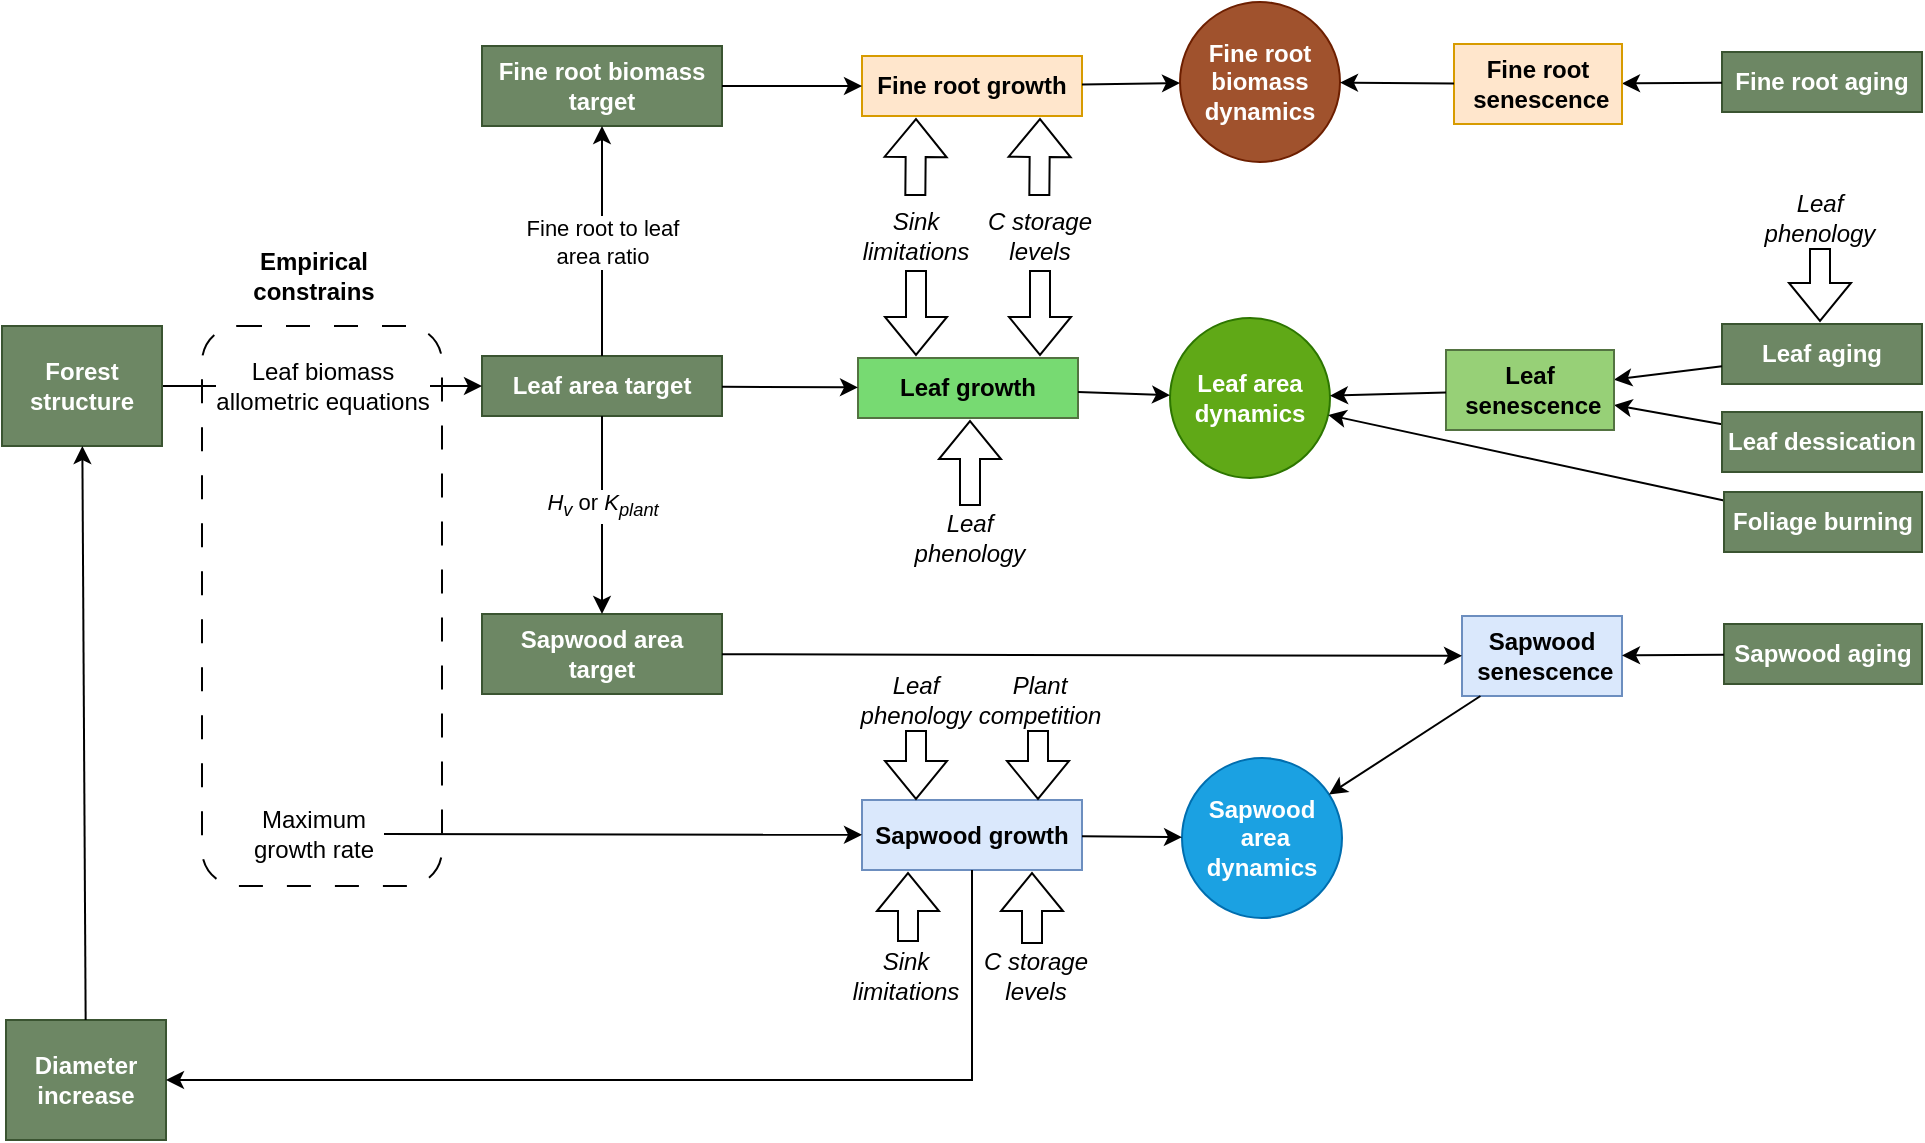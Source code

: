 <mxfile version="21.3.3" type="device">
  <diagram name="Pàgina-1" id="g46RYpogiAM8ngN2JjXp">
    <mxGraphModel dx="1434" dy="822" grid="1" gridSize="10" guides="1" tooltips="1" connect="1" arrows="1" fold="1" page="1" pageScale="1" pageWidth="1169" pageHeight="827" math="0" shadow="0">
      <root>
        <mxCell id="0" />
        <mxCell id="1" parent="0" />
        <mxCell id="vOK00NILXzaMB6cu8Ia9-5" value="" style="rounded=1;whiteSpace=wrap;html=1;dashed=1;dashPattern=12 12;" parent="1" vertex="1">
          <mxGeometry x="150" y="290" width="120" height="280" as="geometry" />
        </mxCell>
        <mxCell id="1HyrMnBhpy3HkWfxnY-A-2" value="&lt;b&gt;Leaf area target&lt;/b&gt;" style="rounded=0;whiteSpace=wrap;html=1;fillColor=#6d8764;fontColor=#ffffff;strokeColor=#3A5431;" parent="1" vertex="1">
          <mxGeometry x="290" y="305" width="120" height="30" as="geometry" />
        </mxCell>
        <mxCell id="1HyrMnBhpy3HkWfxnY-A-3" value="" style="endArrow=classic;html=1;rounded=0;" parent="1" source="1HyrMnBhpy3HkWfxnY-A-11" target="1HyrMnBhpy3HkWfxnY-A-2" edge="1">
          <mxGeometry relative="1" as="geometry">
            <mxPoint x="370" y="255" as="sourcePoint" />
            <mxPoint x="470" y="255" as="targetPoint" />
          </mxGeometry>
        </mxCell>
        <mxCell id="1HyrMnBhpy3HkWfxnY-A-4" value="&lt;font style=&quot;font-size: 12px;&quot;&gt;Leaf biomass&lt;br&gt;allometric equations&lt;/font&gt;" style="edgeLabel;resizable=0;html=1;align=center;verticalAlign=middle;" parent="1HyrMnBhpy3HkWfxnY-A-3" connectable="0" vertex="1">
          <mxGeometry relative="1" as="geometry" />
        </mxCell>
        <mxCell id="1HyrMnBhpy3HkWfxnY-A-5" value="&lt;b&gt;Fine root biomass target&lt;/b&gt;" style="rounded=0;whiteSpace=wrap;html=1;fillColor=#6d8764;fontColor=#ffffff;strokeColor=#3A5431;" parent="1" vertex="1">
          <mxGeometry x="290" y="150" width="120" height="40" as="geometry" />
        </mxCell>
        <mxCell id="1HyrMnBhpy3HkWfxnY-A-6" value="" style="endArrow=classic;html=1;rounded=0;" parent="1" source="1HyrMnBhpy3HkWfxnY-A-2" target="1HyrMnBhpy3HkWfxnY-A-5" edge="1">
          <mxGeometry relative="1" as="geometry">
            <mxPoint x="310" y="240" as="sourcePoint" />
            <mxPoint x="410" y="240" as="targetPoint" />
          </mxGeometry>
        </mxCell>
        <mxCell id="1HyrMnBhpy3HkWfxnY-A-7" value="Fine root to leaf &lt;br&gt;area ratio" style="edgeLabel;resizable=0;html=1;align=center;verticalAlign=middle;" parent="1HyrMnBhpy3HkWfxnY-A-6" connectable="0" vertex="1">
          <mxGeometry relative="1" as="geometry" />
        </mxCell>
        <mxCell id="1HyrMnBhpy3HkWfxnY-A-8" value="&lt;b&gt;Sapwood area &lt;br&gt;target&lt;/b&gt;" style="rounded=0;whiteSpace=wrap;html=1;fillColor=#6d8764;fontColor=#ffffff;strokeColor=#3A5431;" parent="1" vertex="1">
          <mxGeometry x="290" y="434" width="120" height="40" as="geometry" />
        </mxCell>
        <mxCell id="1HyrMnBhpy3HkWfxnY-A-9" value="" style="endArrow=classic;html=1;rounded=0;" parent="1" source="1HyrMnBhpy3HkWfxnY-A-2" target="1HyrMnBhpy3HkWfxnY-A-8" edge="1">
          <mxGeometry relative="1" as="geometry">
            <mxPoint x="360" y="290" as="sourcePoint" />
            <mxPoint x="360" y="200" as="targetPoint" />
            <Array as="points">
              <mxPoint x="350" y="350" />
            </Array>
          </mxGeometry>
        </mxCell>
        <mxCell id="1HyrMnBhpy3HkWfxnY-A-10" value="&lt;i&gt;H&lt;sub&gt;v&lt;/sub&gt;&lt;/i&gt; or &lt;i&gt;K&lt;sub&gt;plant&lt;/sub&gt;&lt;/i&gt;" style="edgeLabel;resizable=0;html=1;align=center;verticalAlign=middle;" parent="1HyrMnBhpy3HkWfxnY-A-9" connectable="0" vertex="1">
          <mxGeometry relative="1" as="geometry">
            <mxPoint y="-5" as="offset" />
          </mxGeometry>
        </mxCell>
        <mxCell id="1HyrMnBhpy3HkWfxnY-A-11" value="&lt;b&gt;Forest structure&lt;/b&gt;" style="rounded=0;whiteSpace=wrap;html=1;fillColor=#6d8764;fontColor=#ffffff;strokeColor=#3A5431;" parent="1" vertex="1">
          <mxGeometry x="50" y="290" width="80" height="60" as="geometry" />
        </mxCell>
        <mxCell id="1HyrMnBhpy3HkWfxnY-A-12" value="&lt;b&gt;Sapwood&lt;br&gt;&amp;nbsp;senescence&lt;/b&gt;" style="rounded=0;whiteSpace=wrap;html=1;fillColor=#dae8fc;strokeColor=#6c8ebf;" parent="1" vertex="1">
          <mxGeometry x="780" y="435" width="80" height="40" as="geometry" />
        </mxCell>
        <mxCell id="1HyrMnBhpy3HkWfxnY-A-13" value="" style="endArrow=classic;html=1;rounded=0;" parent="1" source="1HyrMnBhpy3HkWfxnY-A-8" target="1HyrMnBhpy3HkWfxnY-A-12" edge="1">
          <mxGeometry width="50" height="50" relative="1" as="geometry">
            <mxPoint x="290" y="331" as="sourcePoint" />
            <mxPoint x="340" y="281" as="targetPoint" />
          </mxGeometry>
        </mxCell>
        <mxCell id="1HyrMnBhpy3HkWfxnY-A-14" value="&lt;b&gt;Leaf growth&lt;/b&gt;" style="rounded=0;whiteSpace=wrap;html=1;fillColor=#77da72;strokeColor=#537341;" parent="1" vertex="1">
          <mxGeometry x="478" y="306" width="110" height="30" as="geometry" />
        </mxCell>
        <mxCell id="1HyrMnBhpy3HkWfxnY-A-15" value="" style="endArrow=classic;html=1;rounded=0;" parent="1" source="1HyrMnBhpy3HkWfxnY-A-2" target="1HyrMnBhpy3HkWfxnY-A-14" edge="1">
          <mxGeometry width="50" height="50" relative="1" as="geometry">
            <mxPoint x="420" y="420" as="sourcePoint" />
            <mxPoint x="490" y="421" as="targetPoint" />
          </mxGeometry>
        </mxCell>
        <mxCell id="1HyrMnBhpy3HkWfxnY-A-16" value="&lt;b&gt;Fine root growth&lt;/b&gt;" style="rounded=0;whiteSpace=wrap;html=1;fillColor=#ffe6cc;strokeColor=#d79b00;" parent="1" vertex="1">
          <mxGeometry x="480" y="155" width="110" height="30" as="geometry" />
        </mxCell>
        <mxCell id="1HyrMnBhpy3HkWfxnY-A-17" value="" style="endArrow=classic;html=1;rounded=0;" parent="1" source="1HyrMnBhpy3HkWfxnY-A-5" target="1HyrMnBhpy3HkWfxnY-A-16" edge="1">
          <mxGeometry width="50" height="50" relative="1" as="geometry">
            <mxPoint x="420" y="305" as="sourcePoint" />
            <mxPoint x="488" y="305" as="targetPoint" />
          </mxGeometry>
        </mxCell>
        <mxCell id="1HyrMnBhpy3HkWfxnY-A-22" value="" style="shape=flexArrow;endArrow=classic;html=1;rounded=0;" parent="1" edge="1">
          <mxGeometry width="50" height="50" relative="1" as="geometry">
            <mxPoint x="503" y="598" as="sourcePoint" />
            <mxPoint x="503" y="563" as="targetPoint" />
          </mxGeometry>
        </mxCell>
        <mxCell id="1HyrMnBhpy3HkWfxnY-A-23" value="&lt;i&gt;Sink limitations&lt;/i&gt;" style="text;html=1;strokeColor=none;fillColor=none;align=center;verticalAlign=middle;whiteSpace=wrap;rounded=0;" parent="1" vertex="1">
          <mxGeometry x="472" y="600" width="60" height="30" as="geometry" />
        </mxCell>
        <mxCell id="1HyrMnBhpy3HkWfxnY-A-24" value="&lt;b&gt;Sapwood growth&lt;/b&gt;" style="rounded=0;whiteSpace=wrap;html=1;fillColor=#dae8fc;strokeColor=#6c8ebf;" parent="1" vertex="1">
          <mxGeometry x="480" y="527" width="110" height="35" as="geometry" />
        </mxCell>
        <mxCell id="1HyrMnBhpy3HkWfxnY-A-25" value="" style="endArrow=classic;html=1;rounded=0;" parent="1" source="1HyrMnBhpy3HkWfxnY-A-30" target="1HyrMnBhpy3HkWfxnY-A-24" edge="1">
          <mxGeometry width="50" height="50" relative="1" as="geometry">
            <mxPoint x="360" y="510" as="sourcePoint" />
            <mxPoint x="490" y="425" as="targetPoint" />
          </mxGeometry>
        </mxCell>
        <mxCell id="1HyrMnBhpy3HkWfxnY-A-26" value="" style="shape=flexArrow;endArrow=classic;html=1;rounded=0;" parent="1" edge="1">
          <mxGeometry width="50" height="50" relative="1" as="geometry">
            <mxPoint x="565" y="599" as="sourcePoint" />
            <mxPoint x="565" y="563" as="targetPoint" />
          </mxGeometry>
        </mxCell>
        <mxCell id="1HyrMnBhpy3HkWfxnY-A-27" value="&lt;i&gt;C storage levels&lt;/i&gt;" style="text;html=1;strokeColor=none;fillColor=none;align=center;verticalAlign=middle;whiteSpace=wrap;rounded=0;" parent="1" vertex="1">
          <mxGeometry x="537" y="600" width="60" height="30" as="geometry" />
        </mxCell>
        <mxCell id="1HyrMnBhpy3HkWfxnY-A-28" value="" style="shape=flexArrow;endArrow=classic;html=1;rounded=0;" parent="1" edge="1">
          <mxGeometry width="50" height="50" relative="1" as="geometry">
            <mxPoint x="507" y="262" as="sourcePoint" />
            <mxPoint x="507" y="305" as="targetPoint" />
          </mxGeometry>
        </mxCell>
        <mxCell id="1HyrMnBhpy3HkWfxnY-A-29" value="&lt;i&gt;Sink limitations&lt;/i&gt;" style="text;html=1;strokeColor=none;fillColor=none;align=center;verticalAlign=middle;whiteSpace=wrap;rounded=0;" parent="1" vertex="1">
          <mxGeometry x="477" y="230" width="60" height="30" as="geometry" />
        </mxCell>
        <mxCell id="1HyrMnBhpy3HkWfxnY-A-30" value="Maximum growth rate" style="text;html=1;strokeColor=none;fillColor=none;align=center;verticalAlign=middle;whiteSpace=wrap;rounded=0;" parent="1" vertex="1">
          <mxGeometry x="171" y="529" width="70" height="30" as="geometry" />
        </mxCell>
        <mxCell id="1HyrMnBhpy3HkWfxnY-A-31" value="&lt;b&gt;Leaf aging&lt;/b&gt;" style="rounded=0;whiteSpace=wrap;html=1;fillColor=#6d8764;fontColor=#ffffff;strokeColor=#3A5431;" parent="1" vertex="1">
          <mxGeometry x="910" y="289" width="100" height="30" as="geometry" />
        </mxCell>
        <mxCell id="1HyrMnBhpy3HkWfxnY-A-32" value="&lt;b&gt;Leaf area dynamics&lt;/b&gt;" style="ellipse;whiteSpace=wrap;html=1;aspect=fixed;fillColor=#60a917;strokeColor=#2D7600;fontColor=#ffffff;" parent="1" vertex="1">
          <mxGeometry x="634" y="286" width="80" height="80" as="geometry" />
        </mxCell>
        <mxCell id="1HyrMnBhpy3HkWfxnY-A-33" value="" style="endArrow=classic;html=1;rounded=0;" parent="1" source="1HyrMnBhpy3HkWfxnY-A-14" target="1HyrMnBhpy3HkWfxnY-A-32" edge="1">
          <mxGeometry width="50" height="50" relative="1" as="geometry">
            <mxPoint x="420" y="305" as="sourcePoint" />
            <mxPoint x="488" y="305" as="targetPoint" />
          </mxGeometry>
        </mxCell>
        <mxCell id="1HyrMnBhpy3HkWfxnY-A-34" value="" style="endArrow=classic;html=1;rounded=0;" parent="1" source="1HyrMnBhpy3HkWfxnY-A-31" target="1HyrMnBhpy3HkWfxnY-A-65" edge="1">
          <mxGeometry width="50" height="50" relative="1" as="geometry">
            <mxPoint x="598" y="292" as="sourcePoint" />
            <mxPoint x="644" y="292" as="targetPoint" />
          </mxGeometry>
        </mxCell>
        <mxCell id="1HyrMnBhpy3HkWfxnY-A-35" value="&lt;b&gt;Sapwood&lt;br&gt;&amp;nbsp;area dynamics&lt;/b&gt;" style="ellipse;whiteSpace=wrap;html=1;aspect=fixed;fillColor=#1ba1e2;strokeColor=#006EAF;fontColor=#ffffff;" parent="1" vertex="1">
          <mxGeometry x="640" y="506" width="80" height="80" as="geometry" />
        </mxCell>
        <mxCell id="1HyrMnBhpy3HkWfxnY-A-36" value="" style="endArrow=classic;html=1;rounded=0;" parent="1" source="1HyrMnBhpy3HkWfxnY-A-12" target="1HyrMnBhpy3HkWfxnY-A-35" edge="1">
          <mxGeometry width="50" height="50" relative="1" as="geometry">
            <mxPoint x="598" y="350" as="sourcePoint" />
            <mxPoint x="642.6" y="495.814" as="targetPoint" />
          </mxGeometry>
        </mxCell>
        <mxCell id="1HyrMnBhpy3HkWfxnY-A-37" value="" style="endArrow=classic;html=1;rounded=0;" parent="1" source="1HyrMnBhpy3HkWfxnY-A-24" target="1HyrMnBhpy3HkWfxnY-A-35" edge="1">
          <mxGeometry width="50" height="50" relative="1" as="geometry">
            <mxPoint x="592" y="478" as="sourcePoint" />
            <mxPoint x="653" y="504" as="targetPoint" />
          </mxGeometry>
        </mxCell>
        <mxCell id="1HyrMnBhpy3HkWfxnY-A-38" value="&lt;i&gt;Leaf phenology&lt;/i&gt;" style="text;html=1;strokeColor=none;fillColor=none;align=center;verticalAlign=middle;whiteSpace=wrap;rounded=0;" parent="1" vertex="1">
          <mxGeometry x="924" y="221" width="70" height="30" as="geometry" />
        </mxCell>
        <mxCell id="1HyrMnBhpy3HkWfxnY-A-42" value="&lt;b&gt;Fine root&lt;br&gt;biomass dynamics&lt;/b&gt;" style="ellipse;whiteSpace=wrap;html=1;aspect=fixed;fillColor=#a0522d;strokeColor=#6D1F00;fontColor=#ffffff;" parent="1" vertex="1">
          <mxGeometry x="639" y="128" width="80" height="80" as="geometry" />
        </mxCell>
        <mxCell id="1HyrMnBhpy3HkWfxnY-A-43" value="" style="endArrow=classic;html=1;rounded=0;" parent="1" source="1HyrMnBhpy3HkWfxnY-A-16" target="1HyrMnBhpy3HkWfxnY-A-42" edge="1">
          <mxGeometry width="50" height="50" relative="1" as="geometry">
            <mxPoint x="598" y="305" as="sourcePoint" />
            <mxPoint x="644" y="305" as="targetPoint" />
          </mxGeometry>
        </mxCell>
        <mxCell id="1HyrMnBhpy3HkWfxnY-A-44" value="&lt;b&gt;Fine root aging&lt;/b&gt;" style="rounded=0;whiteSpace=wrap;html=1;fillColor=#6d8764;fontColor=#ffffff;strokeColor=#3A5431;" parent="1" vertex="1">
          <mxGeometry x="910" y="153" width="100" height="30" as="geometry" />
        </mxCell>
        <mxCell id="1HyrMnBhpy3HkWfxnY-A-46" value="" style="endArrow=classic;html=1;rounded=0;" parent="1" source="1HyrMnBhpy3HkWfxnY-A-44" target="1HyrMnBhpy3HkWfxnY-A-67" edge="1">
          <mxGeometry width="50" height="50" relative="1" as="geometry">
            <mxPoint x="600" y="179" as="sourcePoint" />
            <mxPoint x="649" y="178" as="targetPoint" />
          </mxGeometry>
        </mxCell>
        <mxCell id="1HyrMnBhpy3HkWfxnY-A-50" value="" style="endArrow=classic;html=1;rounded=0;" parent="1" source="1HyrMnBhpy3HkWfxnY-A-62" target="1HyrMnBhpy3HkWfxnY-A-32" edge="1">
          <mxGeometry width="50" height="50" relative="1" as="geometry">
            <mxPoint x="789.114" y="379" as="sourcePoint" />
            <mxPoint x="825" y="313" as="targetPoint" />
          </mxGeometry>
        </mxCell>
        <mxCell id="1HyrMnBhpy3HkWfxnY-A-51" value="&lt;i&gt;Leaf phenology&lt;/i&gt;" style="text;html=1;strokeColor=none;fillColor=none;align=center;verticalAlign=middle;whiteSpace=wrap;rounded=0;" parent="1" vertex="1">
          <mxGeometry x="499" y="380" width="70" height="31" as="geometry" />
        </mxCell>
        <mxCell id="1HyrMnBhpy3HkWfxnY-A-52" value="" style="shape=flexArrow;endArrow=classic;html=1;rounded=0;" parent="1" edge="1">
          <mxGeometry width="50" height="50" relative="1" as="geometry">
            <mxPoint x="534" y="380" as="sourcePoint" />
            <mxPoint x="534" y="337" as="targetPoint" />
          </mxGeometry>
        </mxCell>
        <mxCell id="1HyrMnBhpy3HkWfxnY-A-53" value="" style="shape=flexArrow;endArrow=classic;html=1;rounded=0;exitX=0.611;exitY=-0.033;exitDx=0;exitDy=0;exitPerimeter=0;" parent="1" edge="1">
          <mxGeometry width="50" height="50" relative="1" as="geometry">
            <mxPoint x="506.66" y="225.01" as="sourcePoint" />
            <mxPoint x="507" y="186" as="targetPoint" />
          </mxGeometry>
        </mxCell>
        <mxCell id="1HyrMnBhpy3HkWfxnY-A-56" value="" style="shape=flexArrow;endArrow=classic;html=1;rounded=0;exitX=0.5;exitY=1;exitDx=0;exitDy=0;" parent="1" source="1HyrMnBhpy3HkWfxnY-A-38" edge="1">
          <mxGeometry width="50" height="50" relative="1" as="geometry">
            <mxPoint x="959" y="260" as="sourcePoint" />
            <mxPoint x="959" y="288" as="targetPoint" />
          </mxGeometry>
        </mxCell>
        <mxCell id="1HyrMnBhpy3HkWfxnY-A-59" value="" style="endArrow=classic;html=1;rounded=0;" parent="1" source="1HyrMnBhpy3HkWfxnY-A-63" target="1HyrMnBhpy3HkWfxnY-A-65" edge="1">
          <mxGeometry width="50" height="50" relative="1" as="geometry">
            <mxPoint x="782.399" y="335" as="sourcePoint" />
            <mxPoint x="724" y="292" as="targetPoint" />
          </mxGeometry>
        </mxCell>
        <mxCell id="1HyrMnBhpy3HkWfxnY-A-60" value="&lt;b&gt;Sapwood aging&lt;/b&gt;" style="rounded=0;whiteSpace=wrap;html=1;fillColor=#6d8764;fontColor=#ffffff;strokeColor=#3A5431;" parent="1" vertex="1">
          <mxGeometry x="911" y="439" width="99" height="30" as="geometry" />
        </mxCell>
        <mxCell id="1HyrMnBhpy3HkWfxnY-A-61" value="" style="endArrow=classic;html=1;rounded=0;" parent="1" source="1HyrMnBhpy3HkWfxnY-A-60" target="1HyrMnBhpy3HkWfxnY-A-12" edge="1">
          <mxGeometry width="50" height="50" relative="1" as="geometry">
            <mxPoint x="608" y="506" as="sourcePoint" />
            <mxPoint x="724" y="496" as="targetPoint" />
          </mxGeometry>
        </mxCell>
        <mxCell id="1HyrMnBhpy3HkWfxnY-A-62" value="&lt;b&gt;Foliage burning&lt;/b&gt;" style="rounded=0;whiteSpace=wrap;html=1;fillColor=#6d8764;fontColor=#ffffff;strokeColor=#3A5431;" parent="1" vertex="1">
          <mxGeometry x="911" y="373" width="99" height="30" as="geometry" />
        </mxCell>
        <mxCell id="1HyrMnBhpy3HkWfxnY-A-63" value="&lt;b&gt;Leaf dessication&lt;/b&gt;" style="rounded=0;whiteSpace=wrap;html=1;fillColor=#6d8764;fontColor=#ffffff;strokeColor=#3A5431;" parent="1" vertex="1">
          <mxGeometry x="910" y="333" width="100" height="30" as="geometry" />
        </mxCell>
        <mxCell id="1HyrMnBhpy3HkWfxnY-A-65" value="&lt;b&gt;Leaf&lt;br&gt;&amp;nbsp;senescence&lt;/b&gt;" style="rounded=0;whiteSpace=wrap;html=1;fillColor=#97D077;strokeColor=#537341;" parent="1" vertex="1">
          <mxGeometry x="772" y="302" width="84" height="40" as="geometry" />
        </mxCell>
        <mxCell id="1HyrMnBhpy3HkWfxnY-A-66" value="" style="endArrow=classic;html=1;rounded=0;" parent="1" source="1HyrMnBhpy3HkWfxnY-A-65" target="1HyrMnBhpy3HkWfxnY-A-32" edge="1">
          <mxGeometry width="50" height="50" relative="1" as="geometry">
            <mxPoint x="780" y="314" as="sourcePoint" />
            <mxPoint x="723" y="327" as="targetPoint" />
          </mxGeometry>
        </mxCell>
        <mxCell id="1HyrMnBhpy3HkWfxnY-A-67" value="&lt;b&gt;Fine root&lt;br&gt;&amp;nbsp;senescence&lt;/b&gt;" style="rounded=0;whiteSpace=wrap;html=1;fillColor=#ffe6cc;strokeColor=#d79b00;" parent="1" vertex="1">
          <mxGeometry x="776" y="149" width="84" height="40" as="geometry" />
        </mxCell>
        <mxCell id="1HyrMnBhpy3HkWfxnY-A-69" value="" style="endArrow=classic;html=1;rounded=0;" parent="1" source="1HyrMnBhpy3HkWfxnY-A-67" target="1HyrMnBhpy3HkWfxnY-A-42" edge="1">
          <mxGeometry width="50" height="50" relative="1" as="geometry">
            <mxPoint x="914" y="173" as="sourcePoint" />
            <mxPoint x="870" y="173" as="targetPoint" />
          </mxGeometry>
        </mxCell>
        <mxCell id="1HyrMnBhpy3HkWfxnY-A-73" value="&lt;i&gt;Leaf phenology&lt;/i&gt;" style="text;html=1;strokeColor=none;fillColor=none;align=center;verticalAlign=middle;whiteSpace=wrap;rounded=0;" parent="1" vertex="1">
          <mxGeometry x="472" y="462" width="70" height="30" as="geometry" />
        </mxCell>
        <mxCell id="1HyrMnBhpy3HkWfxnY-A-74" value="" style="shape=flexArrow;endArrow=classic;html=1;rounded=0;exitX=0.5;exitY=1;exitDx=0;exitDy=0;entryX=0.5;entryY=0;entryDx=0;entryDy=0;" parent="1" edge="1">
          <mxGeometry width="50" height="50" relative="1" as="geometry">
            <mxPoint x="507" y="492" as="sourcePoint" />
            <mxPoint x="507" y="527" as="targetPoint" />
          </mxGeometry>
        </mxCell>
        <mxCell id="vOK00NILXzaMB6cu8Ia9-1" value="&lt;b&gt;Diameter increase&lt;/b&gt;" style="rounded=0;whiteSpace=wrap;html=1;fillColor=#6d8764;fontColor=#ffffff;strokeColor=#3A5431;" parent="1" vertex="1">
          <mxGeometry x="52" y="637" width="80" height="60" as="geometry" />
        </mxCell>
        <mxCell id="vOK00NILXzaMB6cu8Ia9-2" value="" style="endArrow=classic;html=1;rounded=0;" parent="1" source="vOK00NILXzaMB6cu8Ia9-1" target="1HyrMnBhpy3HkWfxnY-A-11" edge="1">
          <mxGeometry width="50" height="50" relative="1" as="geometry">
            <mxPoint x="251" y="554" as="sourcePoint" />
            <mxPoint x="490" y="554" as="targetPoint" />
          </mxGeometry>
        </mxCell>
        <mxCell id="vOK00NILXzaMB6cu8Ia9-3" value="" style="endArrow=classic;html=1;rounded=0;exitX=0.5;exitY=1;exitDx=0;exitDy=0;" parent="1" source="1HyrMnBhpy3HkWfxnY-A-24" target="vOK00NILXzaMB6cu8Ia9-1" edge="1">
          <mxGeometry width="50" height="50" relative="1" as="geometry">
            <mxPoint x="560" y="460" as="sourcePoint" />
            <mxPoint x="610" y="410" as="targetPoint" />
            <Array as="points">
              <mxPoint x="535" y="667" />
            </Array>
          </mxGeometry>
        </mxCell>
        <mxCell id="vOK00NILXzaMB6cu8Ia9-6" value="&lt;b&gt;Empirical constrains&lt;/b&gt;" style="text;html=1;strokeColor=none;fillColor=none;align=center;verticalAlign=middle;whiteSpace=wrap;rounded=0;" parent="1" vertex="1">
          <mxGeometry x="171" y="250" width="70" height="30" as="geometry" />
        </mxCell>
        <mxCell id="vOK00NILXzaMB6cu8Ia9-8" value="" style="shape=flexArrow;endArrow=classic;html=1;rounded=0;" parent="1" edge="1">
          <mxGeometry width="50" height="50" relative="1" as="geometry">
            <mxPoint x="569" y="262" as="sourcePoint" />
            <mxPoint x="569" y="305" as="targetPoint" />
          </mxGeometry>
        </mxCell>
        <mxCell id="vOK00NILXzaMB6cu8Ia9-9" value="&lt;i&gt;C storage levels&lt;/i&gt;" style="text;html=1;strokeColor=none;fillColor=none;align=center;verticalAlign=middle;whiteSpace=wrap;rounded=0;" parent="1" vertex="1">
          <mxGeometry x="539" y="230" width="60" height="30" as="geometry" />
        </mxCell>
        <mxCell id="vOK00NILXzaMB6cu8Ia9-10" value="" style="shape=flexArrow;endArrow=classic;html=1;rounded=0;exitX=0.611;exitY=-0.033;exitDx=0;exitDy=0;exitPerimeter=0;" parent="1" edge="1">
          <mxGeometry width="50" height="50" relative="1" as="geometry">
            <mxPoint x="568.66" y="225.01" as="sourcePoint" />
            <mxPoint x="569" y="186" as="targetPoint" />
          </mxGeometry>
        </mxCell>
        <mxCell id="ZWqLUMIfDh4Yo-QDpb2u-1" value="&lt;i&gt;Plant competition&lt;br&gt;&lt;/i&gt;" style="text;html=1;strokeColor=none;fillColor=none;align=center;verticalAlign=middle;whiteSpace=wrap;rounded=0;" vertex="1" parent="1">
          <mxGeometry x="534" y="462" width="70" height="30" as="geometry" />
        </mxCell>
        <mxCell id="ZWqLUMIfDh4Yo-QDpb2u-2" value="" style="shape=flexArrow;endArrow=classic;html=1;rounded=0;exitX=0.5;exitY=1;exitDx=0;exitDy=0;entryX=0.5;entryY=0;entryDx=0;entryDy=0;" edge="1" parent="1">
          <mxGeometry width="50" height="50" relative="1" as="geometry">
            <mxPoint x="568" y="492" as="sourcePoint" />
            <mxPoint x="568" y="527" as="targetPoint" />
          </mxGeometry>
        </mxCell>
      </root>
    </mxGraphModel>
  </diagram>
</mxfile>
